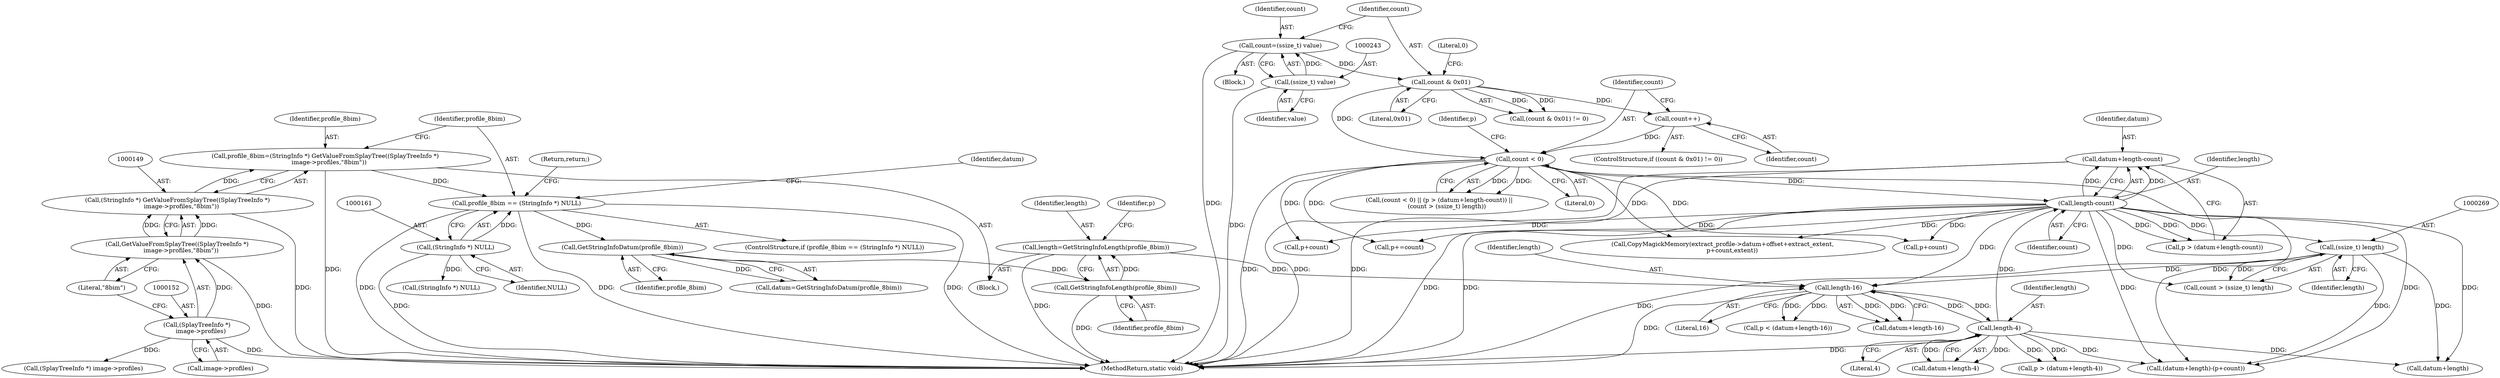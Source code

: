digraph "0_ImageMagick_478cce544fdf1de882d78381768458f397964453@pointer" {
"1000261" [label="(Call,datum+length-count)"];
"1000263" [label="(Call,length-count)"];
"1000230" [label="(Call,length-4)"];
"1000180" [label="(Call,length-16)"];
"1000168" [label="(Call,length=GetStringInfoLength(profile_8bim))"];
"1000170" [label="(Call,GetStringInfoLength(profile_8bim))"];
"1000166" [label="(Call,GetStringInfoDatum(profile_8bim))"];
"1000158" [label="(Call,profile_8bim == (StringInfo *) NULL)"];
"1000146" [label="(Call,profile_8bim=(StringInfo *) GetValueFromSplayTree((SplayTreeInfo *)\n    image->profiles,\"8bim\"))"];
"1000148" [label="(Call,(StringInfo *) GetValueFromSplayTree((SplayTreeInfo *)\n    image->profiles,\"8bim\"))"];
"1000150" [label="(Call,GetValueFromSplayTree((SplayTreeInfo *)\n    image->profiles,\"8bim\"))"];
"1000151" [label="(Call,(SplayTreeInfo *)\n    image->profiles)"];
"1000160" [label="(Call,(StringInfo *) NULL)"];
"1000268" [label="(Call,(ssize_t) length)"];
"1000255" [label="(Call,count < 0)"];
"1000247" [label="(Call,count & 0x01)"];
"1000240" [label="(Call,count=(ssize_t) value)"];
"1000242" [label="(Call,(ssize_t) value)"];
"1000251" [label="(Call,count++)"];
"1000168" [label="(Call,length=GetStringInfoLength(profile_8bim))"];
"1000268" [label="(Call,(ssize_t) length)"];
"1000148" [label="(Call,(StringInfo *) GetValueFromSplayTree((SplayTreeInfo *)\n    image->profiles,\"8bim\"))"];
"1000228" [label="(Call,datum+length-4)"];
"1000260" [label="(Identifier,p)"];
"1000246" [label="(Call,(count & 0x01) != 0)"];
"1000254" [label="(Call,(count < 0) || (p > (datum+length-count)) ||\n        (count > (ssize_t) length))"];
"1000245" [label="(ControlStructure,if ((count & 0x01) != 0))"];
"1000261" [label="(Call,datum+length-count)"];
"1000182" [label="(Literal,16)"];
"1000176" [label="(Call,p < (datum+length-16))"];
"1000163" [label="(Return,return;)"];
"1000256" [label="(Identifier,count)"];
"1000249" [label="(Literal,0x01)"];
"1000169" [label="(Identifier,length)"];
"1000294" [label="(Call,p+count)"];
"1000226" [label="(Call,p > (datum+length-4))"];
"1000174" [label="(Identifier,p)"];
"1000170" [label="(Call,GetStringInfoLength(profile_8bim))"];
"1000171" [label="(Identifier,profile_8bim)"];
"1000166" [label="(Call,GetStringInfoDatum(profile_8bim))"];
"1000159" [label="(Identifier,profile_8bim)"];
"1000270" [label="(Identifier,length)"];
"1000241" [label="(Identifier,count)"];
"1000259" [label="(Call,p > (datum+length-count))"];
"1000162" [label="(Identifier,NULL)"];
"1000265" [label="(Identifier,count)"];
"1000257" [label="(Literal,0)"];
"1000178" [label="(Call,datum+length-16)"];
"1000252" [label="(Identifier,count)"];
"1000262" [label="(Identifier,datum)"];
"1000180" [label="(Call,length-16)"];
"1000181" [label="(Identifier,length)"];
"1000240" [label="(Call,count=(ssize_t) value)"];
"1000151" [label="(Call,(SplayTreeInfo *)\n    image->profiles)"];
"1000244" [label="(Identifier,value)"];
"1000276" [label="(Call,p+=count)"];
"1000104" [label="(Block,)"];
"1000153" [label="(Call,image->profiles)"];
"1000242" [label="(Call,(ssize_t) value)"];
"1000250" [label="(Literal,0)"];
"1000150" [label="(Call,GetValueFromSplayTree((SplayTreeInfo *)\n    image->profiles,\"8bim\"))"];
"1000290" [label="(Call,(datum+length)-(p+count))"];
"1000160" [label="(Call,(StringInfo *) NULL)"];
"1000248" [label="(Identifier,count)"];
"1000264" [label="(Identifier,length)"];
"1000232" [label="(Literal,4)"];
"1000164" [label="(Call,datum=GetStringInfoDatum(profile_8bim))"];
"1000165" [label="(Identifier,datum)"];
"1000392" [label="(Call,CopyMagickMemory(extract_profile->datum+offset+extract_extent,\n          p+count,extent))"];
"1000291" [label="(Call,datum+length)"];
"1000146" [label="(Call,profile_8bim=(StringInfo *) GetValueFromSplayTree((SplayTreeInfo *)\n    image->profiles,\"8bim\"))"];
"1000231" [label="(Identifier,length)"];
"1000255" [label="(Call,count < 0)"];
"1000156" [label="(Literal,\"8bim\")"];
"1000230" [label="(Call,length-4)"];
"1000407" [label="(Call,(SplayTreeInfo *) image->profiles)"];
"1000247" [label="(Call,count & 0x01)"];
"1000266" [label="(Call,count > (ssize_t) length)"];
"1000400" [label="(Call,p+count)"];
"1000263" [label="(Call,length-count)"];
"1000158" [label="(Call,profile_8bim == (StringInfo *) NULL)"];
"1000147" [label="(Identifier,profile_8bim)"];
"1000167" [label="(Identifier,profile_8bim)"];
"1000157" [label="(ControlStructure,if (profile_8bim == (StringInfo *) NULL))"];
"1000183" [label="(Block,)"];
"1000251" [label="(Call,count++)"];
"1000421" [label="(MethodReturn,static void)"];
"1000300" [label="(Call,(StringInfo *) NULL)"];
"1000261" -> "1000259"  [label="AST: "];
"1000261" -> "1000263"  [label="CFG: "];
"1000262" -> "1000261"  [label="AST: "];
"1000263" -> "1000261"  [label="AST: "];
"1000259" -> "1000261"  [label="CFG: "];
"1000261" -> "1000421"  [label="DDG: "];
"1000261" -> "1000421"  [label="DDG: "];
"1000263" -> "1000261"  [label="DDG: "];
"1000263" -> "1000261"  [label="DDG: "];
"1000263" -> "1000265"  [label="CFG: "];
"1000264" -> "1000263"  [label="AST: "];
"1000265" -> "1000263"  [label="AST: "];
"1000263" -> "1000421"  [label="DDG: "];
"1000263" -> "1000421"  [label="DDG: "];
"1000263" -> "1000180"  [label="DDG: "];
"1000263" -> "1000259"  [label="DDG: "];
"1000263" -> "1000259"  [label="DDG: "];
"1000230" -> "1000263"  [label="DDG: "];
"1000255" -> "1000263"  [label="DDG: "];
"1000263" -> "1000266"  [label="DDG: "];
"1000263" -> "1000268"  [label="DDG: "];
"1000263" -> "1000276"  [label="DDG: "];
"1000263" -> "1000290"  [label="DDG: "];
"1000263" -> "1000290"  [label="DDG: "];
"1000263" -> "1000291"  [label="DDG: "];
"1000263" -> "1000294"  [label="DDG: "];
"1000263" -> "1000392"  [label="DDG: "];
"1000263" -> "1000400"  [label="DDG: "];
"1000230" -> "1000228"  [label="AST: "];
"1000230" -> "1000232"  [label="CFG: "];
"1000231" -> "1000230"  [label="AST: "];
"1000232" -> "1000230"  [label="AST: "];
"1000228" -> "1000230"  [label="CFG: "];
"1000230" -> "1000421"  [label="DDG: "];
"1000230" -> "1000180"  [label="DDG: "];
"1000230" -> "1000226"  [label="DDG: "];
"1000230" -> "1000226"  [label="DDG: "];
"1000230" -> "1000228"  [label="DDG: "];
"1000230" -> "1000228"  [label="DDG: "];
"1000180" -> "1000230"  [label="DDG: "];
"1000230" -> "1000290"  [label="DDG: "];
"1000230" -> "1000291"  [label="DDG: "];
"1000180" -> "1000178"  [label="AST: "];
"1000180" -> "1000182"  [label="CFG: "];
"1000181" -> "1000180"  [label="AST: "];
"1000182" -> "1000180"  [label="AST: "];
"1000178" -> "1000180"  [label="CFG: "];
"1000180" -> "1000421"  [label="DDG: "];
"1000180" -> "1000176"  [label="DDG: "];
"1000180" -> "1000176"  [label="DDG: "];
"1000180" -> "1000178"  [label="DDG: "];
"1000180" -> "1000178"  [label="DDG: "];
"1000168" -> "1000180"  [label="DDG: "];
"1000268" -> "1000180"  [label="DDG: "];
"1000168" -> "1000104"  [label="AST: "];
"1000168" -> "1000170"  [label="CFG: "];
"1000169" -> "1000168"  [label="AST: "];
"1000170" -> "1000168"  [label="AST: "];
"1000174" -> "1000168"  [label="CFG: "];
"1000168" -> "1000421"  [label="DDG: "];
"1000170" -> "1000168"  [label="DDG: "];
"1000170" -> "1000171"  [label="CFG: "];
"1000171" -> "1000170"  [label="AST: "];
"1000170" -> "1000421"  [label="DDG: "];
"1000166" -> "1000170"  [label="DDG: "];
"1000166" -> "1000164"  [label="AST: "];
"1000166" -> "1000167"  [label="CFG: "];
"1000167" -> "1000166"  [label="AST: "];
"1000164" -> "1000166"  [label="CFG: "];
"1000166" -> "1000164"  [label="DDG: "];
"1000158" -> "1000166"  [label="DDG: "];
"1000158" -> "1000157"  [label="AST: "];
"1000158" -> "1000160"  [label="CFG: "];
"1000159" -> "1000158"  [label="AST: "];
"1000160" -> "1000158"  [label="AST: "];
"1000163" -> "1000158"  [label="CFG: "];
"1000165" -> "1000158"  [label="CFG: "];
"1000158" -> "1000421"  [label="DDG: "];
"1000158" -> "1000421"  [label="DDG: "];
"1000158" -> "1000421"  [label="DDG: "];
"1000146" -> "1000158"  [label="DDG: "];
"1000160" -> "1000158"  [label="DDG: "];
"1000146" -> "1000104"  [label="AST: "];
"1000146" -> "1000148"  [label="CFG: "];
"1000147" -> "1000146"  [label="AST: "];
"1000148" -> "1000146"  [label="AST: "];
"1000159" -> "1000146"  [label="CFG: "];
"1000146" -> "1000421"  [label="DDG: "];
"1000148" -> "1000146"  [label="DDG: "];
"1000148" -> "1000150"  [label="CFG: "];
"1000149" -> "1000148"  [label="AST: "];
"1000150" -> "1000148"  [label="AST: "];
"1000148" -> "1000421"  [label="DDG: "];
"1000150" -> "1000148"  [label="DDG: "];
"1000150" -> "1000148"  [label="DDG: "];
"1000150" -> "1000156"  [label="CFG: "];
"1000151" -> "1000150"  [label="AST: "];
"1000156" -> "1000150"  [label="AST: "];
"1000150" -> "1000421"  [label="DDG: "];
"1000151" -> "1000150"  [label="DDG: "];
"1000151" -> "1000153"  [label="CFG: "];
"1000152" -> "1000151"  [label="AST: "];
"1000153" -> "1000151"  [label="AST: "];
"1000156" -> "1000151"  [label="CFG: "];
"1000151" -> "1000421"  [label="DDG: "];
"1000151" -> "1000407"  [label="DDG: "];
"1000160" -> "1000162"  [label="CFG: "];
"1000161" -> "1000160"  [label="AST: "];
"1000162" -> "1000160"  [label="AST: "];
"1000160" -> "1000421"  [label="DDG: "];
"1000160" -> "1000300"  [label="DDG: "];
"1000268" -> "1000266"  [label="AST: "];
"1000268" -> "1000270"  [label="CFG: "];
"1000269" -> "1000268"  [label="AST: "];
"1000270" -> "1000268"  [label="AST: "];
"1000266" -> "1000268"  [label="CFG: "];
"1000268" -> "1000421"  [label="DDG: "];
"1000268" -> "1000266"  [label="DDG: "];
"1000268" -> "1000290"  [label="DDG: "];
"1000268" -> "1000291"  [label="DDG: "];
"1000255" -> "1000254"  [label="AST: "];
"1000255" -> "1000257"  [label="CFG: "];
"1000256" -> "1000255"  [label="AST: "];
"1000257" -> "1000255"  [label="AST: "];
"1000260" -> "1000255"  [label="CFG: "];
"1000254" -> "1000255"  [label="CFG: "];
"1000255" -> "1000421"  [label="DDG: "];
"1000255" -> "1000254"  [label="DDG: "];
"1000255" -> "1000254"  [label="DDG: "];
"1000247" -> "1000255"  [label="DDG: "];
"1000251" -> "1000255"  [label="DDG: "];
"1000255" -> "1000276"  [label="DDG: "];
"1000255" -> "1000290"  [label="DDG: "];
"1000255" -> "1000294"  [label="DDG: "];
"1000255" -> "1000392"  [label="DDG: "];
"1000255" -> "1000400"  [label="DDG: "];
"1000247" -> "1000246"  [label="AST: "];
"1000247" -> "1000249"  [label="CFG: "];
"1000248" -> "1000247"  [label="AST: "];
"1000249" -> "1000247"  [label="AST: "];
"1000250" -> "1000247"  [label="CFG: "];
"1000247" -> "1000246"  [label="DDG: "];
"1000247" -> "1000246"  [label="DDG: "];
"1000240" -> "1000247"  [label="DDG: "];
"1000247" -> "1000251"  [label="DDG: "];
"1000240" -> "1000183"  [label="AST: "];
"1000240" -> "1000242"  [label="CFG: "];
"1000241" -> "1000240"  [label="AST: "];
"1000242" -> "1000240"  [label="AST: "];
"1000248" -> "1000240"  [label="CFG: "];
"1000240" -> "1000421"  [label="DDG: "];
"1000242" -> "1000240"  [label="DDG: "];
"1000242" -> "1000244"  [label="CFG: "];
"1000243" -> "1000242"  [label="AST: "];
"1000244" -> "1000242"  [label="AST: "];
"1000242" -> "1000421"  [label="DDG: "];
"1000251" -> "1000245"  [label="AST: "];
"1000251" -> "1000252"  [label="CFG: "];
"1000252" -> "1000251"  [label="AST: "];
"1000256" -> "1000251"  [label="CFG: "];
}
